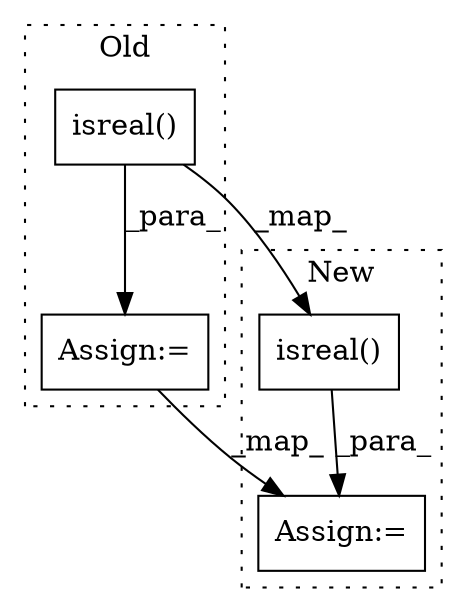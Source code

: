 digraph G {
subgraph cluster0 {
1 [label="isreal()" a="75" s="555,566" l="10,1" shape="box"];
3 [label="Assign:=" a="68" s="545" l="3" shape="box"];
label = "Old";
style="dotted";
}
subgraph cluster1 {
2 [label="isreal()" a="75" s="656,667" l="10,1" shape="box"];
4 [label="Assign:=" a="68" s="653" l="3" shape="box"];
label = "New";
style="dotted";
}
1 -> 2 [label="_map_"];
1 -> 3 [label="_para_"];
2 -> 4 [label="_para_"];
3 -> 4 [label="_map_"];
}